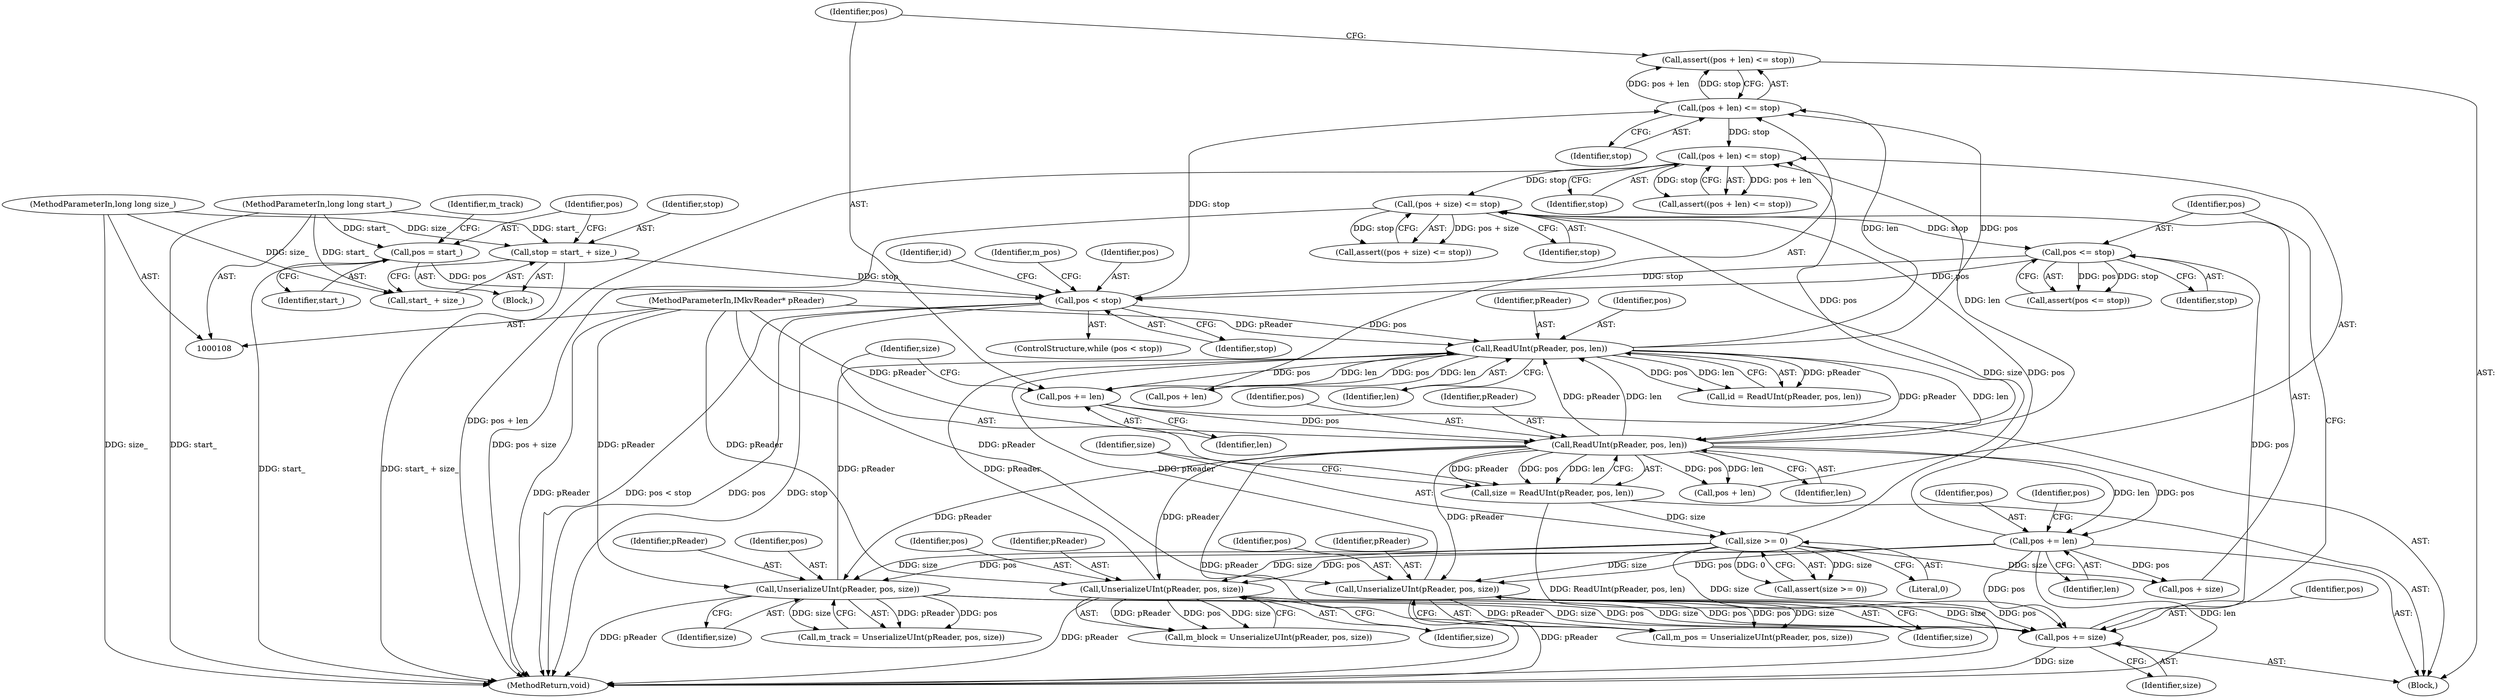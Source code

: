 digraph "1_Android_cc274e2abe8b2a6698a5c47d8aa4bb45f1f9538d_35@API" {
"1000151" [label="(Call,assert((pos + len) <= stop))"];
"1000152" [label="(Call,(pos + len) <= stop)"];
"1000143" [label="(Call,ReadUInt(pReader, pos, len))"];
"1000163" [label="(Call,ReadUInt(pReader, pos, len))"];
"1000109" [label="(MethodParameterIn,IMkvReader* pReader)"];
"1000157" [label="(Call,pos += len)"];
"1000192" [label="(Call,UnserializeUInt(pReader, pos, size))"];
"1000177" [label="(Call,pos += len)"];
"1000168" [label="(Call,size >= 0)"];
"1000161" [label="(Call,size = ReadUInt(pReader, pos, len))"];
"1000214" [label="(Call,UnserializeUInt(pReader, pos, size))"];
"1000203" [label="(Call,UnserializeUInt(pReader, pos, size))"];
"1000135" [label="(Call,pos < stop)"];
"1000222" [label="(Call,pos <= stop)"];
"1000218" [label="(Call,pos += size)"];
"1000181" [label="(Call,(pos + size) <= stop)"];
"1000172" [label="(Call,(pos + len) <= stop)"];
"1000120" [label="(Call,pos = start_)"];
"1000110" [label="(MethodParameterIn,long long start_)"];
"1000114" [label="(Call,stop = start_ + size_)"];
"1000111" [label="(MethodParameterIn,long long size_)"];
"1000159" [label="(Identifier,len)"];
"1000156" [label="(Identifier,stop)"];
"1000177" [label="(Call,pos += len)"];
"1000110" [label="(MethodParameterIn,long long start_)"];
"1000162" [label="(Identifier,size)"];
"1000215" [label="(Identifier,pReader)"];
"1000111" [label="(MethodParameterIn,long long size_)"];
"1000183" [label="(Identifier,pos)"];
"1000176" [label="(Identifier,stop)"];
"1000222" [label="(Call,pos <= stop)"];
"1000153" [label="(Call,pos + len)"];
"1000112" [label="(Block,)"];
"1000151" [label="(Call,assert((pos + len) <= stop))"];
"1000114" [label="(Call,stop = start_ + size_)"];
"1000163" [label="(Call,ReadUInt(pReader, pos, len))"];
"1000146" [label="(Identifier,len)"];
"1000192" [label="(Call,UnserializeUInt(pReader, pos, size))"];
"1000190" [label="(Call,m_track = UnserializeUInt(pReader, pos, size))"];
"1000116" [label="(Call,start_ + size_)"];
"1000165" [label="(Identifier,pos)"];
"1000141" [label="(Call,id = ReadUInt(pReader, pos, len))"];
"1000169" [label="(Identifier,size)"];
"1000166" [label="(Identifier,len)"];
"1000216" [label="(Identifier,pos)"];
"1000171" [label="(Call,assert((pos + len) <= stop))"];
"1000121" [label="(Identifier,pos)"];
"1000137" [label="(Identifier,stop)"];
"1000212" [label="(Call,m_block = UnserializeUInt(pReader, pos, size))"];
"1000120" [label="(Call,pos = start_)"];
"1000173" [label="(Call,pos + len)"];
"1000217" [label="(Identifier,size)"];
"1000115" [label="(Identifier,stop)"];
"1000172" [label="(Call,(pos + len) <= stop)"];
"1000144" [label="(Identifier,pReader)"];
"1000218" [label="(Call,pos += size)"];
"1000157" [label="(Call,pos += len)"];
"1000179" [label="(Identifier,len)"];
"1000203" [label="(Call,UnserializeUInt(pReader, pos, size))"];
"1000224" [label="(Identifier,stop)"];
"1000201" [label="(Call,m_pos = UnserializeUInt(pReader, pos, size))"];
"1000158" [label="(Identifier,pos)"];
"1000161" [label="(Call,size = ReadUInt(pReader, pos, len))"];
"1000195" [label="(Identifier,size)"];
"1000193" [label="(Identifier,pReader)"];
"1000182" [label="(Call,pos + size)"];
"1000145" [label="(Identifier,pos)"];
"1000214" [label="(Call,UnserializeUInt(pReader, pos, size))"];
"1000164" [label="(Identifier,pReader)"];
"1000170" [label="(Literal,0)"];
"1000194" [label="(Identifier,pos)"];
"1000206" [label="(Identifier,size)"];
"1000205" [label="(Identifier,pos)"];
"1000134" [label="(ControlStructure,while (pos < stop))"];
"1000223" [label="(Identifier,pos)"];
"1000219" [label="(Identifier,pos)"];
"1000180" [label="(Call,assert((pos + size) <= stop))"];
"1000181" [label="(Call,(pos + size) <= stop)"];
"1000138" [label="(Block,)"];
"1000227" [label="(Identifier,m_pos)"];
"1000167" [label="(Call,assert(size >= 0))"];
"1000136" [label="(Identifier,pos)"];
"1000152" [label="(Call,(pos + len) <= stop)"];
"1000178" [label="(Identifier,pos)"];
"1000124" [label="(Identifier,m_track)"];
"1000185" [label="(Identifier,stop)"];
"1000142" [label="(Identifier,id)"];
"1000221" [label="(Call,assert(pos <= stop))"];
"1000168" [label="(Call,size >= 0)"];
"1000204" [label="(Identifier,pReader)"];
"1000135" [label="(Call,pos < stop)"];
"1000122" [label="(Identifier,start_)"];
"1000220" [label="(Identifier,size)"];
"1000109" [label="(MethodParameterIn,IMkvReader* pReader)"];
"1000233" [label="(MethodReturn,void)"];
"1000143" [label="(Call,ReadUInt(pReader, pos, len))"];
"1000151" -> "1000138"  [label="AST: "];
"1000151" -> "1000152"  [label="CFG: "];
"1000152" -> "1000151"  [label="AST: "];
"1000158" -> "1000151"  [label="CFG: "];
"1000152" -> "1000151"  [label="DDG: pos + len"];
"1000152" -> "1000151"  [label="DDG: stop"];
"1000152" -> "1000156"  [label="CFG: "];
"1000153" -> "1000152"  [label="AST: "];
"1000156" -> "1000152"  [label="AST: "];
"1000143" -> "1000152"  [label="DDG: pos"];
"1000143" -> "1000152"  [label="DDG: len"];
"1000135" -> "1000152"  [label="DDG: stop"];
"1000152" -> "1000172"  [label="DDG: stop"];
"1000143" -> "1000141"  [label="AST: "];
"1000143" -> "1000146"  [label="CFG: "];
"1000144" -> "1000143"  [label="AST: "];
"1000145" -> "1000143"  [label="AST: "];
"1000146" -> "1000143"  [label="AST: "];
"1000141" -> "1000143"  [label="CFG: "];
"1000143" -> "1000141"  [label="DDG: pReader"];
"1000143" -> "1000141"  [label="DDG: pos"];
"1000143" -> "1000141"  [label="DDG: len"];
"1000163" -> "1000143"  [label="DDG: pReader"];
"1000163" -> "1000143"  [label="DDG: len"];
"1000192" -> "1000143"  [label="DDG: pReader"];
"1000214" -> "1000143"  [label="DDG: pReader"];
"1000203" -> "1000143"  [label="DDG: pReader"];
"1000109" -> "1000143"  [label="DDG: pReader"];
"1000135" -> "1000143"  [label="DDG: pos"];
"1000143" -> "1000153"  [label="DDG: pos"];
"1000143" -> "1000153"  [label="DDG: len"];
"1000143" -> "1000157"  [label="DDG: len"];
"1000143" -> "1000157"  [label="DDG: pos"];
"1000143" -> "1000163"  [label="DDG: pReader"];
"1000143" -> "1000163"  [label="DDG: len"];
"1000163" -> "1000161"  [label="AST: "];
"1000163" -> "1000166"  [label="CFG: "];
"1000164" -> "1000163"  [label="AST: "];
"1000165" -> "1000163"  [label="AST: "];
"1000166" -> "1000163"  [label="AST: "];
"1000161" -> "1000163"  [label="CFG: "];
"1000163" -> "1000233"  [label="DDG: pReader"];
"1000163" -> "1000161"  [label="DDG: pReader"];
"1000163" -> "1000161"  [label="DDG: pos"];
"1000163" -> "1000161"  [label="DDG: len"];
"1000109" -> "1000163"  [label="DDG: pReader"];
"1000157" -> "1000163"  [label="DDG: pos"];
"1000163" -> "1000172"  [label="DDG: pos"];
"1000163" -> "1000172"  [label="DDG: len"];
"1000163" -> "1000173"  [label="DDG: pos"];
"1000163" -> "1000173"  [label="DDG: len"];
"1000163" -> "1000177"  [label="DDG: len"];
"1000163" -> "1000177"  [label="DDG: pos"];
"1000163" -> "1000192"  [label="DDG: pReader"];
"1000163" -> "1000203"  [label="DDG: pReader"];
"1000163" -> "1000214"  [label="DDG: pReader"];
"1000109" -> "1000108"  [label="AST: "];
"1000109" -> "1000233"  [label="DDG: pReader"];
"1000109" -> "1000192"  [label="DDG: pReader"];
"1000109" -> "1000203"  [label="DDG: pReader"];
"1000109" -> "1000214"  [label="DDG: pReader"];
"1000157" -> "1000138"  [label="AST: "];
"1000157" -> "1000159"  [label="CFG: "];
"1000158" -> "1000157"  [label="AST: "];
"1000159" -> "1000157"  [label="AST: "];
"1000162" -> "1000157"  [label="CFG: "];
"1000192" -> "1000190"  [label="AST: "];
"1000192" -> "1000195"  [label="CFG: "];
"1000193" -> "1000192"  [label="AST: "];
"1000194" -> "1000192"  [label="AST: "];
"1000195" -> "1000192"  [label="AST: "];
"1000190" -> "1000192"  [label="CFG: "];
"1000192" -> "1000233"  [label="DDG: pReader"];
"1000192" -> "1000190"  [label="DDG: pReader"];
"1000192" -> "1000190"  [label="DDG: pos"];
"1000192" -> "1000190"  [label="DDG: size"];
"1000177" -> "1000192"  [label="DDG: pos"];
"1000168" -> "1000192"  [label="DDG: size"];
"1000192" -> "1000218"  [label="DDG: size"];
"1000192" -> "1000218"  [label="DDG: pos"];
"1000177" -> "1000138"  [label="AST: "];
"1000177" -> "1000179"  [label="CFG: "];
"1000178" -> "1000177"  [label="AST: "];
"1000179" -> "1000177"  [label="AST: "];
"1000183" -> "1000177"  [label="CFG: "];
"1000177" -> "1000233"  [label="DDG: len"];
"1000177" -> "1000181"  [label="DDG: pos"];
"1000177" -> "1000182"  [label="DDG: pos"];
"1000177" -> "1000203"  [label="DDG: pos"];
"1000177" -> "1000214"  [label="DDG: pos"];
"1000177" -> "1000218"  [label="DDG: pos"];
"1000168" -> "1000167"  [label="AST: "];
"1000168" -> "1000170"  [label="CFG: "];
"1000169" -> "1000168"  [label="AST: "];
"1000170" -> "1000168"  [label="AST: "];
"1000167" -> "1000168"  [label="CFG: "];
"1000168" -> "1000167"  [label="DDG: size"];
"1000168" -> "1000167"  [label="DDG: 0"];
"1000161" -> "1000168"  [label="DDG: size"];
"1000168" -> "1000181"  [label="DDG: size"];
"1000168" -> "1000182"  [label="DDG: size"];
"1000168" -> "1000203"  [label="DDG: size"];
"1000168" -> "1000214"  [label="DDG: size"];
"1000168" -> "1000218"  [label="DDG: size"];
"1000161" -> "1000138"  [label="AST: "];
"1000162" -> "1000161"  [label="AST: "];
"1000169" -> "1000161"  [label="CFG: "];
"1000161" -> "1000233"  [label="DDG: ReadUInt(pReader, pos, len)"];
"1000214" -> "1000212"  [label="AST: "];
"1000214" -> "1000217"  [label="CFG: "];
"1000215" -> "1000214"  [label="AST: "];
"1000216" -> "1000214"  [label="AST: "];
"1000217" -> "1000214"  [label="AST: "];
"1000212" -> "1000214"  [label="CFG: "];
"1000214" -> "1000233"  [label="DDG: pReader"];
"1000214" -> "1000212"  [label="DDG: pReader"];
"1000214" -> "1000212"  [label="DDG: pos"];
"1000214" -> "1000212"  [label="DDG: size"];
"1000214" -> "1000218"  [label="DDG: size"];
"1000214" -> "1000218"  [label="DDG: pos"];
"1000203" -> "1000201"  [label="AST: "];
"1000203" -> "1000206"  [label="CFG: "];
"1000204" -> "1000203"  [label="AST: "];
"1000205" -> "1000203"  [label="AST: "];
"1000206" -> "1000203"  [label="AST: "];
"1000201" -> "1000203"  [label="CFG: "];
"1000203" -> "1000233"  [label="DDG: pReader"];
"1000203" -> "1000201"  [label="DDG: pReader"];
"1000203" -> "1000201"  [label="DDG: pos"];
"1000203" -> "1000201"  [label="DDG: size"];
"1000203" -> "1000218"  [label="DDG: size"];
"1000203" -> "1000218"  [label="DDG: pos"];
"1000135" -> "1000134"  [label="AST: "];
"1000135" -> "1000137"  [label="CFG: "];
"1000136" -> "1000135"  [label="AST: "];
"1000137" -> "1000135"  [label="AST: "];
"1000142" -> "1000135"  [label="CFG: "];
"1000227" -> "1000135"  [label="CFG: "];
"1000135" -> "1000233"  [label="DDG: pos < stop"];
"1000135" -> "1000233"  [label="DDG: pos"];
"1000135" -> "1000233"  [label="DDG: stop"];
"1000222" -> "1000135"  [label="DDG: pos"];
"1000222" -> "1000135"  [label="DDG: stop"];
"1000120" -> "1000135"  [label="DDG: pos"];
"1000114" -> "1000135"  [label="DDG: stop"];
"1000222" -> "1000221"  [label="AST: "];
"1000222" -> "1000224"  [label="CFG: "];
"1000223" -> "1000222"  [label="AST: "];
"1000224" -> "1000222"  [label="AST: "];
"1000221" -> "1000222"  [label="CFG: "];
"1000222" -> "1000221"  [label="DDG: pos"];
"1000222" -> "1000221"  [label="DDG: stop"];
"1000218" -> "1000222"  [label="DDG: pos"];
"1000181" -> "1000222"  [label="DDG: stop"];
"1000218" -> "1000138"  [label="AST: "];
"1000218" -> "1000220"  [label="CFG: "];
"1000219" -> "1000218"  [label="AST: "];
"1000220" -> "1000218"  [label="AST: "];
"1000223" -> "1000218"  [label="CFG: "];
"1000218" -> "1000233"  [label="DDG: size"];
"1000181" -> "1000180"  [label="AST: "];
"1000181" -> "1000185"  [label="CFG: "];
"1000182" -> "1000181"  [label="AST: "];
"1000185" -> "1000181"  [label="AST: "];
"1000180" -> "1000181"  [label="CFG: "];
"1000181" -> "1000233"  [label="DDG: pos + size"];
"1000181" -> "1000180"  [label="DDG: pos + size"];
"1000181" -> "1000180"  [label="DDG: stop"];
"1000172" -> "1000181"  [label="DDG: stop"];
"1000172" -> "1000171"  [label="AST: "];
"1000172" -> "1000176"  [label="CFG: "];
"1000173" -> "1000172"  [label="AST: "];
"1000176" -> "1000172"  [label="AST: "];
"1000171" -> "1000172"  [label="CFG: "];
"1000172" -> "1000233"  [label="DDG: pos + len"];
"1000172" -> "1000171"  [label="DDG: pos + len"];
"1000172" -> "1000171"  [label="DDG: stop"];
"1000120" -> "1000112"  [label="AST: "];
"1000120" -> "1000122"  [label="CFG: "];
"1000121" -> "1000120"  [label="AST: "];
"1000122" -> "1000120"  [label="AST: "];
"1000124" -> "1000120"  [label="CFG: "];
"1000120" -> "1000233"  [label="DDG: start_"];
"1000110" -> "1000120"  [label="DDG: start_"];
"1000110" -> "1000108"  [label="AST: "];
"1000110" -> "1000233"  [label="DDG: start_"];
"1000110" -> "1000114"  [label="DDG: start_"];
"1000110" -> "1000116"  [label="DDG: start_"];
"1000114" -> "1000112"  [label="AST: "];
"1000114" -> "1000116"  [label="CFG: "];
"1000115" -> "1000114"  [label="AST: "];
"1000116" -> "1000114"  [label="AST: "];
"1000121" -> "1000114"  [label="CFG: "];
"1000114" -> "1000233"  [label="DDG: start_ + size_"];
"1000111" -> "1000114"  [label="DDG: size_"];
"1000111" -> "1000108"  [label="AST: "];
"1000111" -> "1000233"  [label="DDG: size_"];
"1000111" -> "1000116"  [label="DDG: size_"];
}
